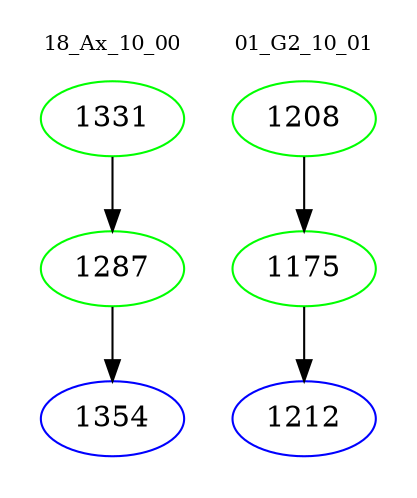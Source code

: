 digraph{
subgraph cluster_0 {
color = white
label = "18_Ax_10_00";
fontsize=10;
T0_1331 [label="1331", color="green"]
T0_1331 -> T0_1287 [color="black"]
T0_1287 [label="1287", color="green"]
T0_1287 -> T0_1354 [color="black"]
T0_1354 [label="1354", color="blue"]
}
subgraph cluster_1 {
color = white
label = "01_G2_10_01";
fontsize=10;
T1_1208 [label="1208", color="green"]
T1_1208 -> T1_1175 [color="black"]
T1_1175 [label="1175", color="green"]
T1_1175 -> T1_1212 [color="black"]
T1_1212 [label="1212", color="blue"]
}
}
